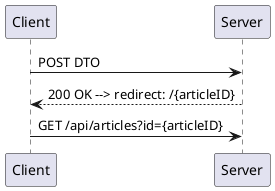 @startuml
Client -> Server: POST DTO
Server --> Client: 200 OK --> redirect: /{articleID}
Client -> Server: GET /api/articles?id={articleID}
@enduml